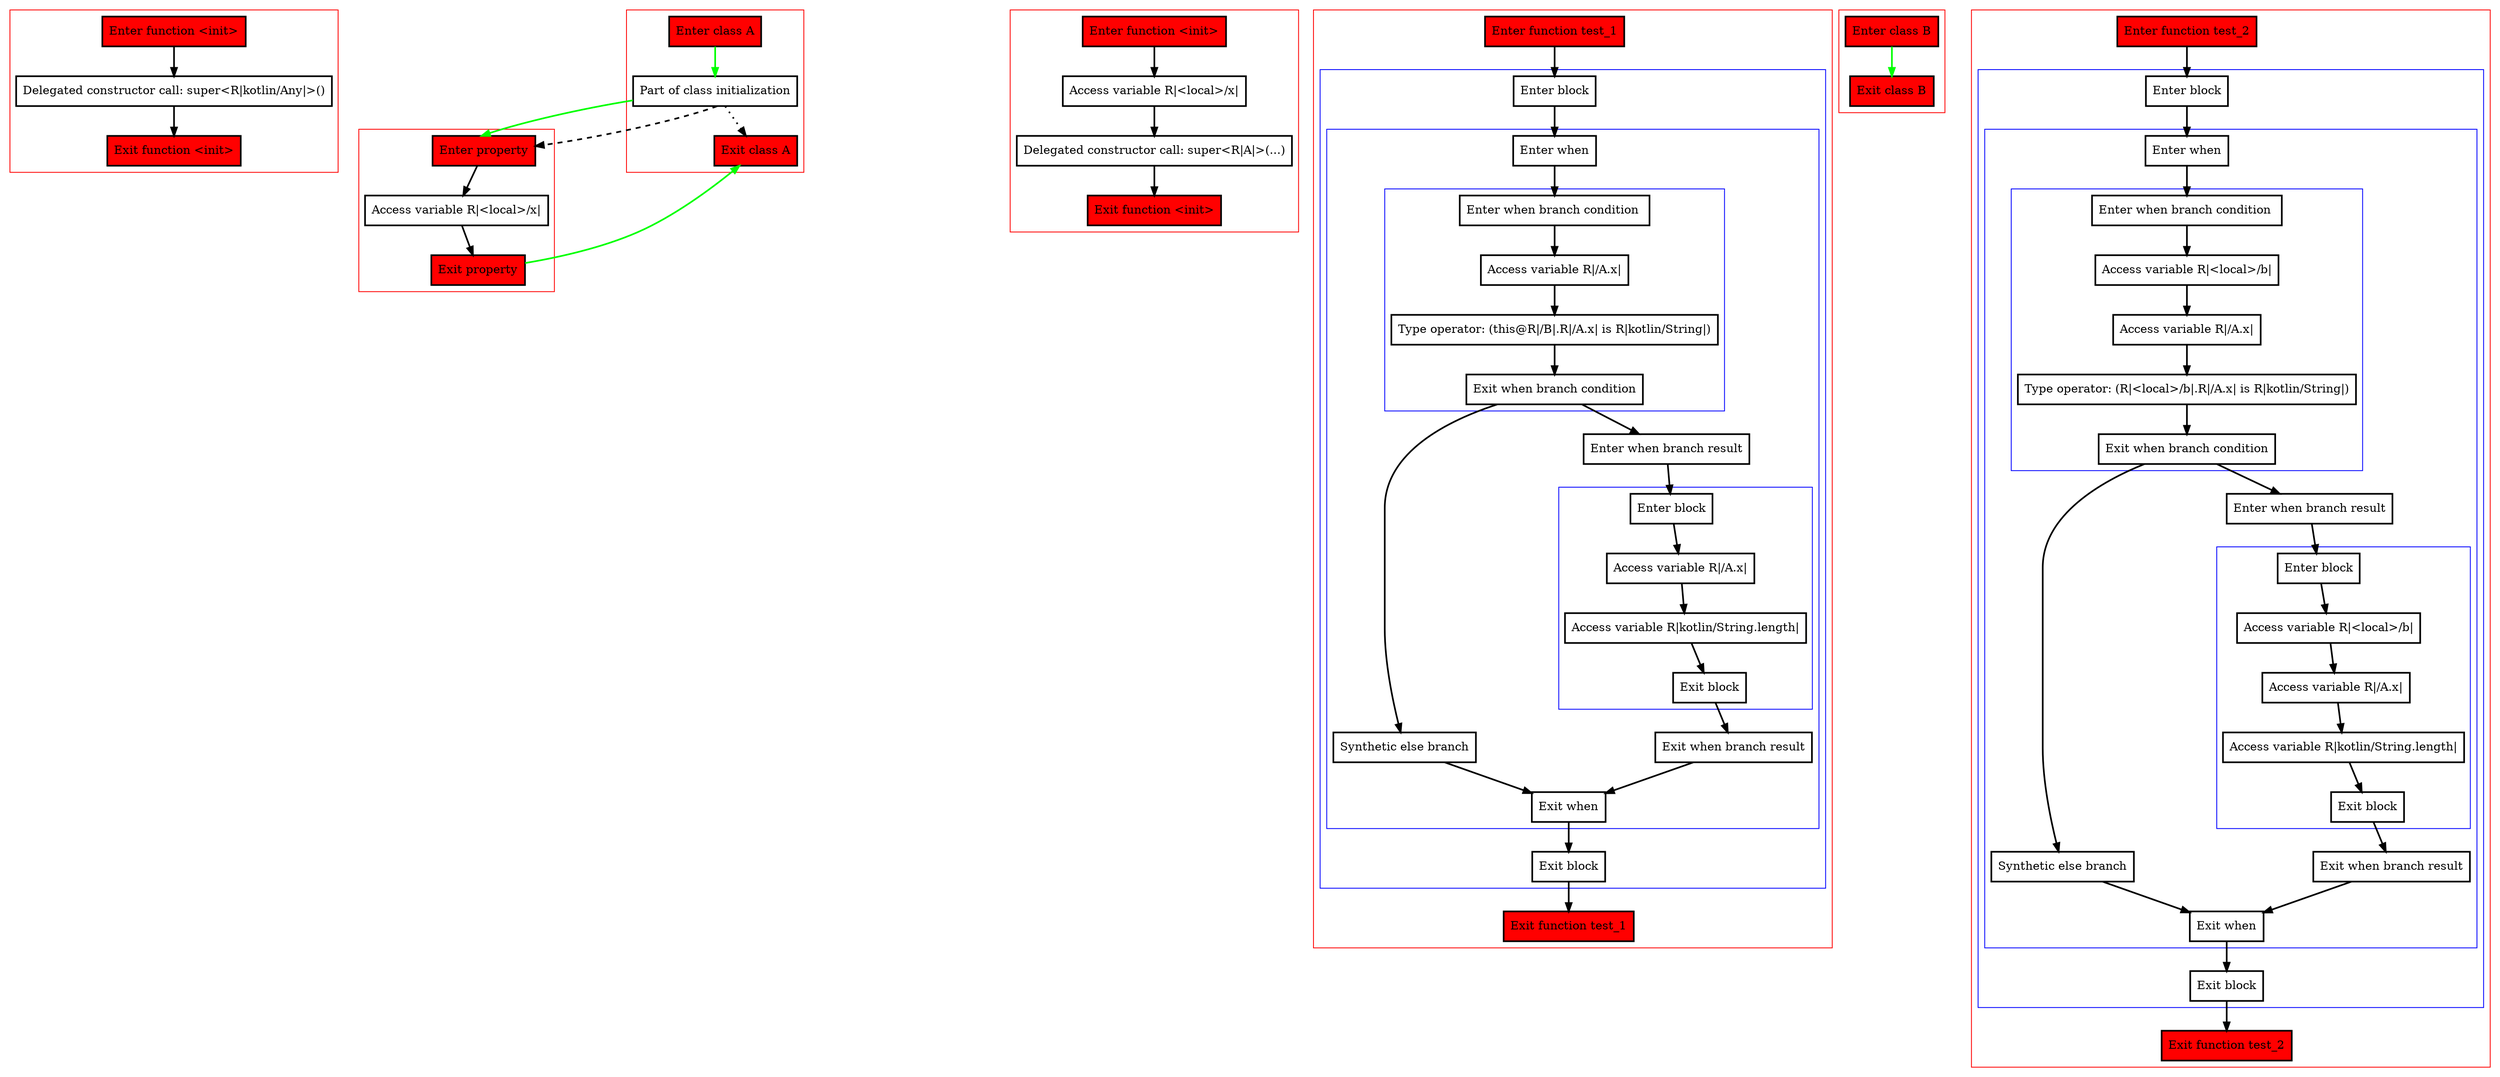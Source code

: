 digraph overridenOpenVal_kt {
    graph [nodesep=3]
    node [shape=box penwidth=2]
    edge [penwidth=2]

    subgraph cluster_0 {
        color=red
        0 [label="Enter function <init>" style="filled" fillcolor=red];
        1 [label="Delegated constructor call: super<R|kotlin/Any|>()"];
        2 [label="Exit function <init>" style="filled" fillcolor=red];
    }
    0 -> {1};
    1 -> {2};

    subgraph cluster_1 {
        color=red
        3 [label="Enter property" style="filled" fillcolor=red];
        4 [label="Access variable R|<local>/x|"];
        5 [label="Exit property" style="filled" fillcolor=red];
    }
    3 -> {4};
    4 -> {5};
    5 -> {8} [color=green];

    subgraph cluster_2 {
        color=red
        6 [label="Enter class A" style="filled" fillcolor=red];
        7 [label="Part of class initialization"];
        8 [label="Exit class A" style="filled" fillcolor=red];
    }
    6 -> {7} [color=green];
    7 -> {8} [style=dotted];
    7 -> {3} [color=green];
    7 -> {3} [style=dashed];

    subgraph cluster_3 {
        color=red
        9 [label="Enter function <init>" style="filled" fillcolor=red];
        10 [label="Access variable R|<local>/x|"];
        11 [label="Delegated constructor call: super<R|A|>(...)"];
        12 [label="Exit function <init>" style="filled" fillcolor=red];
    }
    9 -> {10};
    10 -> {11};
    11 -> {12};

    subgraph cluster_4 {
        color=red
        13 [label="Enter function test_1" style="filled" fillcolor=red];
        subgraph cluster_5 {
            color=blue
            14 [label="Enter block"];
            subgraph cluster_6 {
                color=blue
                15 [label="Enter when"];
                subgraph cluster_7 {
                    color=blue
                    16 [label="Enter when branch condition "];
                    17 [label="Access variable R|/A.x|"];
                    18 [label="Type operator: (this@R|/B|.R|/A.x| is R|kotlin/String|)"];
                    19 [label="Exit when branch condition"];
                }
                20 [label="Synthetic else branch"];
                21 [label="Enter when branch result"];
                subgraph cluster_8 {
                    color=blue
                    22 [label="Enter block"];
                    23 [label="Access variable R|/A.x|"];
                    24 [label="Access variable R|kotlin/String.length|"];
                    25 [label="Exit block"];
                }
                26 [label="Exit when branch result"];
                27 [label="Exit when"];
            }
            28 [label="Exit block"];
        }
        29 [label="Exit function test_1" style="filled" fillcolor=red];
    }
    13 -> {14};
    14 -> {15};
    15 -> {16};
    16 -> {17};
    17 -> {18};
    18 -> {19};
    19 -> {21 20};
    20 -> {27};
    21 -> {22};
    22 -> {23};
    23 -> {24};
    24 -> {25};
    25 -> {26};
    26 -> {27};
    27 -> {28};
    28 -> {29};

    subgraph cluster_9 {
        color=red
        30 [label="Enter class B" style="filled" fillcolor=red];
        31 [label="Exit class B" style="filled" fillcolor=red];
    }
    30 -> {31} [color=green];

    subgraph cluster_10 {
        color=red
        32 [label="Enter function test_2" style="filled" fillcolor=red];
        subgraph cluster_11 {
            color=blue
            33 [label="Enter block"];
            subgraph cluster_12 {
                color=blue
                34 [label="Enter when"];
                subgraph cluster_13 {
                    color=blue
                    35 [label="Enter when branch condition "];
                    36 [label="Access variable R|<local>/b|"];
                    37 [label="Access variable R|/A.x|"];
                    38 [label="Type operator: (R|<local>/b|.R|/A.x| is R|kotlin/String|)"];
                    39 [label="Exit when branch condition"];
                }
                40 [label="Synthetic else branch"];
                41 [label="Enter when branch result"];
                subgraph cluster_14 {
                    color=blue
                    42 [label="Enter block"];
                    43 [label="Access variable R|<local>/b|"];
                    44 [label="Access variable R|/A.x|"];
                    45 [label="Access variable R|kotlin/String.length|"];
                    46 [label="Exit block"];
                }
                47 [label="Exit when branch result"];
                48 [label="Exit when"];
            }
            49 [label="Exit block"];
        }
        50 [label="Exit function test_2" style="filled" fillcolor=red];
    }
    32 -> {33};
    33 -> {34};
    34 -> {35};
    35 -> {36};
    36 -> {37};
    37 -> {38};
    38 -> {39};
    39 -> {41 40};
    40 -> {48};
    41 -> {42};
    42 -> {43};
    43 -> {44};
    44 -> {45};
    45 -> {46};
    46 -> {47};
    47 -> {48};
    48 -> {49};
    49 -> {50};

}
